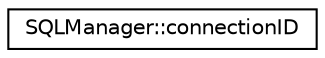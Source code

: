 digraph "Graphical Class Hierarchy"
{
 // LATEX_PDF_SIZE
  edge [fontname="Helvetica",fontsize="10",labelfontname="Helvetica",labelfontsize="10"];
  node [fontname="Helvetica",fontsize="10",shape=record];
  rankdir="LR";
  Node0 [label="SQLManager::connectionID",height=0.2,width=0.4,color="black", fillcolor="white", style="filled",URL="$structSQLManager_1_1connectionID.html",tooltip="A private struct for grouping the database information required to access MySQL for the application."];
}
